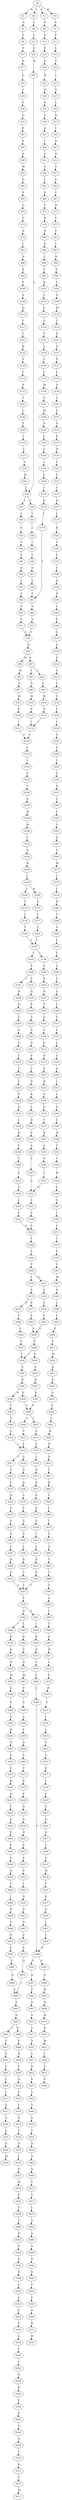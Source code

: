 strict digraph  {
	S0 -> S1 [ label = R ];
	S0 -> S2 [ label = V ];
	S0 -> S3 [ label = W ];
	S0 -> S4 [ label = T ];
	S1 -> S5 [ label = G ];
	S2 -> S6 [ label = D ];
	S3 -> S7 [ label = D ];
	S4 -> S8 [ label = L ];
	S5 -> S9 [ label = F ];
	S6 -> S10 [ label = P ];
	S7 -> S11 [ label = P ];
	S8 -> S12 [ label = L ];
	S9 -> S13 [ label = Y ];
	S10 -> S14 [ label = F ];
	S11 -> S15 [ label = L ];
	S12 -> S16 [ label = G ];
	S13 -> S17 [ label = H ];
	S14 -> S18 [ label = E ];
	S15 -> S19 [ label = T ];
	S16 -> S20 [ label = M ];
	S17 -> S21 [ label = G ];
	S18 -> S22 [ label = W ];
	S19 -> S23 [ label = L ];
	S20 -> S24 [ label = L ];
	S21 -> S25 [ label = C ];
	S22 -> S26 [ label = D ];
	S23 -> S27 [ label = Q ];
	S24 -> S28 [ label = F ];
	S24 -> S29 [ label = L ];
	S25 -> S30 [ label = V ];
	S26 -> S31 [ label = S ];
	S27 -> S32 [ label = L ];
	S28 -> S33 [ label = I ];
	S29 -> S34 [ label = I ];
	S30 -> S35 [ label = Q ];
	S31 -> S36 [ label = T ];
	S32 -> S37 [ label = R ];
	S33 -> S38 [ label = I ];
	S34 -> S39 [ label = V ];
	S35 -> S40 [ label = P ];
	S36 -> S41 [ label = D ];
	S37 -> S42 [ label = L ];
	S38 -> S43 [ label = I ];
	S39 -> S44 [ label = C ];
	S40 -> S45 [ label = F ];
	S41 -> S46 [ label = I ];
	S42 -> S47 [ label = D ];
	S43 -> S48 [ label = I ];
	S44 -> S49 [ label = V ];
	S45 -> S50 [ label = D ];
	S46 -> S51 [ label = F ];
	S47 -> S52 [ label = N ];
	S48 -> S53 [ label = G ];
	S49 -> S54 [ label = G ];
	S50 -> S55 [ label = M ];
	S51 -> S56 [ label = S ];
	S52 -> S57 [ label = T ];
	S53 -> S58 [ label = L ];
	S54 -> S59 [ label = T ];
	S55 -> S60 [ label = D ];
	S56 -> S61 [ label = I ];
	S57 -> S62 [ label = F ];
	S58 -> S63 [ label = T ];
	S59 -> S64 [ label = T ];
	S60 -> S65 [ label = E ];
	S61 -> S66 [ label = S ];
	S62 -> S67 [ label = C ];
	S63 -> S68 [ label = F ];
	S64 -> S69 [ label = F ];
	S65 -> S70 [ label = G ];
	S66 -> S71 [ label = T ];
	S67 -> S72 [ label = N ];
	S68 -> S73 [ label = G ];
	S69 -> S74 [ label = G ];
	S70 -> S75 [ label = G ];
	S71 -> S76 [ label = R ];
	S72 -> S77 [ label = C ];
	S73 -> S78 [ label = A ];
	S74 -> S78 [ label = A ];
	S75 -> S79 [ label = D ];
	S76 -> S80 [ label = S ];
	S77 -> S81 [ label = P ];
	S78 -> S82 [ label = Q ];
	S79 -> S83 [ label = I ];
	S80 -> S84 [ label = K ];
	S81 -> S85 [ label = L ];
	S82 -> S86 [ label = M ];
	S82 -> S87 [ label = K ];
	S83 -> S88 [ label = A ];
	S84 -> S89 [ label = L ];
	S85 -> S90 [ label = K ];
	S86 -> S91 [ label = M ];
	S87 -> S92 [ label = L ];
	S87 -> S93 [ label = I ];
	S88 -> S94 [ label = K ];
	S89 -> S95 [ label = V ];
	S90 -> S96 [ label = G ];
	S91 -> S97 [ label = A ];
	S92 -> S98 [ label = G ];
	S93 -> S99 [ label = G ];
	S94 -> S100 [ label = P ];
	S95 -> S101 [ label = R ];
	S96 -> S102 [ label = L ];
	S97 -> S103 [ label = W ];
	S98 -> S104 [ label = W ];
	S99 -> S105 [ label = W ];
	S100 -> S106 [ label = S ];
	S101 -> S107 [ label = Y ];
	S102 -> S108 [ label = E ];
	S103 -> S109 [ label = P ];
	S104 -> S110 [ label = P ];
	S105 -> S111 [ label = P ];
	S106 -> S112 [ label = Q ];
	S107 -> S113 [ label = C ];
	S108 -> S114 [ label = M ];
	S109 -> S115 [ label = I ];
	S110 -> S116 [ label = I ];
	S111 -> S116 [ label = I ];
	S112 -> S117 [ label = L ];
	S113 -> S118 [ label = C ];
	S114 -> S119 [ label = T ];
	S115 -> S120 [ label = S ];
	S116 -> S120 [ label = S ];
	S117 -> S121 [ label = I ];
	S118 -> S122 [ label = Y ];
	S119 -> S123 [ label = D ];
	S120 -> S124 [ label = L ];
	S121 -> S125 [ label = R ];
	S122 -> S126 [ label = L ];
	S123 -> S127 [ label = S ];
	S124 -> S128 [ label = I ];
	S125 -> S129 [ label = Y ];
	S126 -> S130 [ label = T ];
	S127 -> S131 [ label = P ];
	S128 -> S132 [ label = S ];
	S129 -> S133 [ label = C ];
	S130 -> S134 [ label = L ];
	S131 -> S135 [ label = S ];
	S132 -> S136 [ label = T ];
	S133 -> S137 [ label = S ];
	S134 -> S138 [ label = M ];
	S135 -> S139 [ label = S ];
	S136 -> S140 [ label = G ];
	S137 -> S141 [ label = Y ];
	S138 -> S142 [ label = G ];
	S139 -> S143 [ label = C ];
	S140 -> S144 [ label = M ];
	S141 -> S145 [ label = L ];
	S142 -> S146 [ label = M ];
	S143 -> S147 [ label = E ];
	S144 -> S148 [ label = M ];
	S145 -> S149 [ label = T ];
	S146 -> S150 [ label = S ];
	S147 -> S151 [ label = S ];
	S148 -> S152 [ label = T ];
	S149 -> S153 [ label = I ];
	S150 -> S154 [ label = I ];
	S151 -> S155 [ label = K ];
	S152 -> S156 [ label = N ];
	S153 -> S157 [ label = L ];
	S154 -> S158 [ label = I ];
	S155 -> S159 [ label = N ];
	S156 -> S160 [ label = W ];
	S157 -> S161 [ label = G ];
	S158 -> S162 [ label = L ];
	S159 -> S163 [ label = I ];
	S160 -> S164 [ label = I ];
	S161 -> S165 [ label = M ];
	S162 -> S166 [ label = L ];
	S163 -> S167 [ label = E ];
	S164 -> S168 [ label = A ];
	S164 -> S169 [ label = M ];
	S165 -> S24 [ label = L ];
	S166 -> S170 [ label = I ];
	S167 -> S171 [ label = T ];
	S168 -> S172 [ label = F ];
	S169 -> S173 [ label = F ];
	S170 -> S174 [ label = G ];
	S171 -> S175 [ label = Q ];
	S172 -> S176 [ label = I ];
	S173 -> S177 [ label = I ];
	S174 -> S178 [ label = L ];
	S175 -> S179 [ label = L ];
	S176 -> S180 [ label = T ];
	S177 -> S181 [ label = T ];
	S178 -> S63 [ label = T ];
	S179 -> S182 [ label = K ];
	S180 -> S183 [ label = V ];
	S181 -> S183 [ label = V ];
	S182 -> S184 [ label = T ];
	S183 -> S185 [ label = L ];
	S183 -> S186 [ label = I ];
	S184 -> S187 [ label = F ];
	S185 -> S188 [ label = S ];
	S186 -> S189 [ label = S ];
	S187 -> S190 [ label = T ];
	S188 -> S191 [ label = P ];
	S188 -> S192 [ label = T ];
	S189 -> S193 [ label = P ];
	S190 -> S194 [ label = Q ];
	S191 -> S195 [ label = Q ];
	S192 -> S196 [ label = N ];
	S193 -> S197 [ label = N ];
	S194 -> S198 [ label = N ];
	S195 -> S199 [ label = K ];
	S196 -> S200 [ label = K ];
	S197 -> S201 [ label = T ];
	S198 -> S202 [ label = L ];
	S199 -> S203 [ label = A ];
	S200 -> S204 [ label = G ];
	S201 -> S205 [ label = G ];
	S202 -> S206 [ label = P ];
	S203 -> S207 [ label = G ];
	S204 -> S208 [ label = S ];
	S205 -> S209 [ label = S ];
	S206 -> S210 [ label = G ];
	S207 -> S211 [ label = D ];
	S208 -> S212 [ label = G ];
	S209 -> S213 [ label = G ];
	S210 -> S214 [ label = G ];
	S211 -> S215 [ label = P ];
	S212 -> S216 [ label = E ];
	S213 -> S217 [ label = D ];
	S214 -> S218 [ label = E ];
	S215 -> S219 [ label = T ];
	S216 -> S220 [ label = P ];
	S217 -> S221 [ label = V ];
	S218 -> S222 [ label = A ];
	S219 -> S223 [ label = D ];
	S220 -> S224 [ label = C ];
	S221 -> S225 [ label = N ];
	S222 -> S226 [ label = F ];
	S223 -> S227 [ label = K ];
	S224 -> S228 [ label = S ];
	S225 -> S229 [ label = G ];
	S226 -> S230 [ label = Y ];
	S227 -> S231 [ label = V ];
	S228 -> S232 [ label = Q ];
	S229 -> S233 [ label = Q ];
	S230 -> S234 [ label = Y ];
	S231 -> S235 [ label = R ];
	S232 -> S236 [ label = L ];
	S233 -> S237 [ label = V ];
	S234 -> S238 [ label = I ];
	S235 -> S239 [ label = F ];
	S236 -> S240 [ label = K ];
	S237 -> S241 [ label = K ];
	S238 -> S242 [ label = S ];
	S239 -> S243 [ label = A ];
	S240 -> S244 [ label = Y ];
	S241 -> S245 [ label = F ];
	S242 -> S246 [ label = N ];
	S243 -> S247 [ label = T ];
	S244 -> S248 [ label = A ];
	S245 -> S249 [ label = A ];
	S246 -> S250 [ label = I ];
	S247 -> S251 [ label = G ];
	S248 -> S252 [ label = S ];
	S249 -> S253 [ label = T ];
	S250 -> S254 [ label = S ];
	S251 -> S255 [ label = L ];
	S252 -> S256 [ label = G ];
	S253 -> S251 [ label = G ];
	S254 -> S257 [ label = R ];
	S255 -> S258 [ label = P ];
	S256 -> S259 [ label = L ];
	S257 -> S260 [ label = Y ];
	S258 -> S261 [ label = S ];
	S259 -> S262 [ label = P ];
	S260 -> S263 [ label = L ];
	S261 -> S264 [ label = Y ];
	S262 -> S261 [ label = S ];
	S263 -> S265 [ label = L ];
	S264 -> S266 [ label = V ];
	S265 -> S267 [ label = Q ];
	S266 -> S268 [ label = Y ];
	S267 -> S269 [ label = V ];
	S268 -> S270 [ label = I ];
	S268 -> S271 [ label = R ];
	S269 -> S272 [ label = M ];
	S270 -> S273 [ label = E ];
	S271 -> S274 [ label = E ];
	S272 -> S275 [ label = L ];
	S273 -> S276 [ label = D ];
	S273 -> S277 [ label = E ];
	S274 -> S278 [ label = E ];
	S275 -> S279 [ label = I ];
	S276 -> S280 [ label = P ];
	S277 -> S281 [ label = P ];
	S278 -> S282 [ label = P ];
	S279 -> S283 [ label = W ];
	S280 -> S284 [ label = A ];
	S281 -> S285 [ label = A ];
	S282 -> S285 [ label = A ];
	S283 -> S286 [ label = Y ];
	S284 -> S287 [ label = P ];
	S285 -> S288 [ label = P ];
	S286 -> S289 [ label = V ];
	S287 -> S290 [ label = I ];
	S288 -> S290 [ label = I ];
	S288 -> S291 [ label = V ];
	S289 -> S292 [ label = V ];
	S290 -> S293 [ label = V ];
	S291 -> S294 [ label = V ];
	S292 -> S295 [ label = L ];
	S293 -> S296 [ label = H ];
	S294 -> S297 [ label = H ];
	S295 -> S298 [ label = A ];
	S296 -> S299 [ label = H ];
	S296 -> S300 [ label = D ];
	S297 -> S301 [ label = D ];
	S298 -> S302 [ label = G ];
	S299 -> S303 [ label = P ];
	S300 -> S304 [ label = P ];
	S301 -> S304 [ label = P ];
	S302 -> S305 [ label = G ];
	S303 -> S306 [ label = A ];
	S304 -> S307 [ label = P ];
	S304 -> S308 [ label = A ];
	S305 -> S309 [ label = L ];
	S306 -> S310 [ label = V ];
	S307 -> S311 [ label = V ];
	S308 -> S312 [ label = V ];
	S309 -> S313 [ label = V ];
	S310 -> S314 [ label = L ];
	S311 -> S315 [ label = L ];
	S312 -> S314 [ label = L ];
	S313 -> S316 [ label = I ];
	S314 -> S317 [ label = T ];
	S314 -> S318 [ label = A ];
	S315 -> S319 [ label = L ];
	S316 -> S320 [ label = G ];
	S317 -> S321 [ label = T ];
	S318 -> S322 [ label = Q ];
	S319 -> S323 [ label = R ];
	S320 -> S324 [ label = S ];
	S321 -> S325 [ label = L ];
	S322 -> S326 [ label = D ];
	S323 -> S327 [ label = D ];
	S324 -> S328 [ label = A ];
	S325 -> S329 [ label = N ];
	S326 -> S330 [ label = A ];
	S327 -> S331 [ label = S ];
	S328 -> S332 [ label = I ];
	S329 -> S333 [ label = S ];
	S330 -> S334 [ label = P ];
	S331 -> S335 [ label = S ];
	S332 -> S336 [ label = I ];
	S333 -> S337 [ label = S ];
	S334 -> S338 [ label = A ];
	S335 -> S339 [ label = G ];
	S336 -> S340 [ label = N ];
	S337 -> S341 [ label = S ];
	S338 -> S342 [ label = A ];
	S339 -> S343 [ label = T ];
	S340 -> S344 [ label = L ];
	S341 -> S345 [ label = L ];
	S342 -> S346 [ label = L ];
	S343 -> S347 [ label = L ];
	S344 -> S348 [ label = W ];
	S345 -> S349 [ label = R ];
	S346 -> S350 [ label = R ];
	S347 -> S351 [ label = R ];
	S348 -> S352 [ label = T ];
	S349 -> S353 [ label = S ];
	S350 -> S354 [ label = S ];
	S351 -> S355 [ label = S ];
	S352 -> S356 [ label = T ];
	S353 -> S357 [ label = Y ];
	S354 -> S357 [ label = Y ];
	S355 -> S357 [ label = Y ];
	S356 -> S358 [ label = W ];
	S357 -> S359 [ label = Y ];
	S358 -> S360 [ label = P ];
	S359 -> S361 [ label = R ];
	S359 -> S362 [ label = H ];
	S360 -> S363 [ label = G ];
	S361 -> S364 [ label = L ];
	S362 -> S365 [ label = L ];
	S362 -> S366 [ label = I ];
	S363 -> S367 [ label = I ];
	S364 -> S368 [ label = R ];
	S365 -> S369 [ label = R ];
	S366 -> S370 [ label = R ];
	S367 -> S371 [ label = L ];
	S368 -> S372 [ label = S ];
	S369 -> S373 [ label = S ];
	S370 -> S374 [ label = K ];
	S371 -> S375 [ label = T ];
	S372 -> S376 [ label = S ];
	S373 -> S377 [ label = N ];
	S374 -> S378 [ label = N ];
	S375 -> S379 [ label = V ];
	S376 -> S380 [ label = L ];
	S377 -> S381 [ label = M ];
	S378 -> S382 [ label = M ];
	S379 -> S383 [ label = C ];
	S380 -> S384 [ label = L ];
	S381 -> S385 [ label = V ];
	S382 -> S386 [ label = A ];
	S383 -> S387 [ label = M ];
	S384 -> S388 [ label = S ];
	S385 -> S389 [ label = S ];
	S386 -> S390 [ label = S ];
	S387 -> S391 [ label = D ];
	S388 -> S392 [ label = A ];
	S388 -> S393 [ label = S ];
	S389 -> S394 [ label = A ];
	S390 -> S395 [ label = A ];
	S391 -> S396 [ label = I ];
	S392 -> S397 [ label = A ];
	S393 -> S398 [ label = G ];
	S394 -> S399 [ label = E ];
	S395 -> S400 [ label = R ];
	S396 -> S401 [ label = L ];
	S397 -> S402 [ label = P ];
	S398 -> S403 [ label = M ];
	S399 -> S404 [ label = A ];
	S400 -> S405 [ label = D ];
	S401 -> S406 [ label = E ];
	S402 -> S407 [ label = S ];
	S403 -> S408 [ label = M ];
	S404 -> S409 [ label = S ];
	S405 -> S410 [ label = S ];
	S406 -> S411 [ label = P ];
	S407 -> S412 [ label = V ];
	S408 -> S413 [ label = M ];
	S409 -> S414 [ label = V ];
	S410 -> S415 [ label = V ];
	S411 -> S416 [ label = M ];
	S412 -> S417 [ label = T ];
	S413 -> S418 [ label = N ];
	S414 -> S419 [ label = R ];
	S415 -> S420 [ label = R ];
	S416 -> S421 [ label = Q ];
	S417 -> S422 [ label = A ];
	S418 -> S423 [ label = W ];
	S419 -> S424 [ label = E ];
	S420 -> S425 [ label = Q ];
	S421 -> S426 [ label = K ];
	S422 -> S427 [ label = L ];
	S423 -> S428 [ label = I ];
	S424 -> S429 [ label = Q ];
	S425 -> S430 [ label = L ];
	S426 -> S431 [ label = S ];
	S427 -> S432 [ label = R ];
	S428 -> S433 [ label = S ];
	S429 -> S434 [ label = A ];
	S430 -> S435 [ label = A ];
	S431 -> S436 [ label = S ];
	S432 -> S437 [ label = E ];
	S433 -> S438 [ label = F ];
	S434 -> S439 [ label = D ];
	S435 -> S440 [ label = D ];
	S436 -> S441 [ label = L ];
	S437 -> S442 [ label = E ];
	S439 -> S443 [ label = E ];
	S440 -> S444 [ label = S ];
	S441 -> S445 [ label = K ];
	S442 -> S446 [ label = G ];
	S443 -> S447 [ label = E ];
	S444 -> S448 [ label = V ];
	S445 -> S449 [ label = D ];
	S446 -> S450 [ label = S ];
	S447 -> S451 [ label = V ];
	S448 -> S452 [ label = S ];
	S449 -> S453 [ label = A ];
	S450 -> S454 [ label = E ];
	S451 -> S455 [ label = I ];
	S452 -> S456 [ label = V ];
	S453 -> S457 [ label = C ];
	S454 -> S458 [ label = A ];
	S455 -> S459 [ label = N ];
	S456 -> S460 [ label = I ];
	S457 -> S461 [ label = K ];
	S458 -> S462 [ label = D ];
	S459 -> S463 [ label = R ];
	S460 -> S464 [ label = N ];
	S461 -> S465 [ label = L ];
	S462 -> S466 [ label = R ];
	S463 -> S467 [ label = H ];
	S464 -> S468 [ label = T ];
	S465 -> S469 [ label = I ];
	S466 -> S470 [ label = E ];
	S467 -> S471 [ label = E ];
	S468 -> S472 [ label = P ];
	S469 -> S473 [ label = I ];
	S470 -> S474 [ label = V ];
	S471 -> S475 [ label = V ];
	S472 -> S476 [ label = E ];
	S473 -> S477 [ label = Y ];
	S474 -> S478 [ label = I ];
	S475 -> S479 [ label = H ];
	S476 -> S480 [ label = V ];
	S477 -> S481 [ label = A ];
	S478 -> S482 [ label = S ];
	S479 -> S483 [ label = F ];
	S480 -> S484 [ label = H ];
	S481 -> S485 [ label = T ];
	S482 -> S486 [ label = Q ];
	S483 -> S487 [ label = P ];
	S484 -> S483 [ label = F ];
	S485 -> S488 [ label = Y ];
	S486 -> S489 [ label = A ];
	S487 -> S490 [ label = R ];
	S488 -> S491 [ label = V ];
	S489 -> S492 [ label = D ];
	S490 -> S493 [ label = C ];
	S490 -> S494 [ label = N ];
	S491 -> S495 [ label = A ];
	S492 -> S496 [ label = V ];
	S493 -> S497 [ label = F ];
	S494 -> S498 [ label = P ];
	S495 -> S499 [ label = I ];
	S496 -> S500 [ label = Y ];
	S497 -> S501 [ label = F ];
	S498 -> S502 [ label = R ];
	S499 -> S503 [ label = T ];
	S500 -> S504 [ label = F ];
	S501 -> S505 [ label = L ];
	S502 -> S506 [ label = L ];
	S503 -> S507 [ label = A ];
	S504 -> S508 [ label = P ];
	S505 -> S509 [ label = I ];
	S506 -> S510 [ label = D ];
	S507 -> S511 [ label = M ];
	S508 -> S512 [ label = R ];
	S509 -> S513 [ label = I ];
	S510 -> S514 [ label = S ];
	S511 -> S515 [ label = L ];
	S512 -> S516 [ label = R ];
	S513 -> S517 [ label = K ];
	S514 -> S518 [ label = S ];
	S515 -> S519 [ label = F ];
	S517 -> S520 [ label = V ];
	S518 -> S521 [ label = D ];
	S519 -> S522 [ label = H ];
	S520 -> S523 [ label = L ];
	S521 -> S524 [ label = F ];
	S522 -> S525 [ label = V ];
	S523 -> S526 [ label = G ];
	S524 -> S527 [ label = Q ];
	S525 -> S528 [ label = I ];
	S526 -> S529 [ label = M ];
	S527 -> S530 [ label = I ];
	S528 -> S531 [ label = L ];
	S530 -> S532 [ label = N ];
	S531 -> S533 [ label = S ];
	S532 -> S534 [ label = M ];
	S533 -> S535 [ label = Q ];
	S534 -> S536 [ label = P ];
	S535 -> S537 [ label = A ];
	S536 -> S538 [ label = G ];
	S537 -> S539 [ label = L ];
	S538 -> S540 [ label = P ];
	S539 -> S541 [ label = G ];
	S540 -> S542 [ label = H ];
	S541 -> S543 [ label = A ];
	S542 -> S544 [ label = V ];
	S543 -> S545 [ label = Q ];
	S544 -> S546 [ label = E ];
	S545 -> S547 [ label = Q ];
	S546 -> S548 [ label = R ];
	S547 -> S549 [ label = F ];
	S548 -> S550 [ label = G ];
	S549 -> S551 [ label = A ];
	S550 -> S552 [ label = A ];
	S551 -> S553 [ label = W ];
	S552 -> S554 [ label = E ];
	S553 -> S555 [ label = P ];
	S554 -> S556 [ label = P ];
	S555 -> S557 [ label = V ];
	S556 -> S558 [ label = A ];
	S557 -> S559 [ label = S ];
	S558 -> S560 [ label = L ];
	S559 -> S561 [ label = L ];
	S560 -> S562 [ label = L ];
	S561 -> S563 [ label = L ];
	S562 -> S564 [ label = Q ];
	S563 -> S388 [ label = S ];
	S564 -> S565 [ label = R ];
	S565 -> S566 [ label = S ];
	S566 -> S567 [ label = D ];
	S567 -> S568 [ label = S ];
	S568 -> S569 [ label = D ];
	S569 -> S570 [ label = L ];
	S570 -> S571 [ label = D ];
	S571 -> S572 [ label = A ];
	S572 -> S573 [ label = M ];
}
